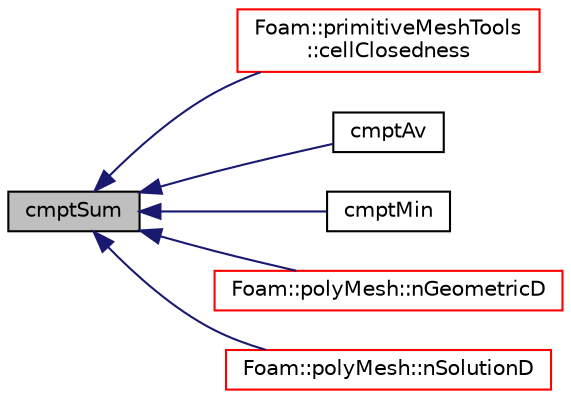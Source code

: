 digraph "cmptSum"
{
  bgcolor="transparent";
  edge [fontname="Helvetica",fontsize="10",labelfontname="Helvetica",labelfontsize="10"];
  node [fontname="Helvetica",fontsize="10",shape=record];
  rankdir="LR";
  Node1 [label="cmptSum",height=0.2,width=0.4,color="black", fillcolor="grey75", style="filled", fontcolor="black"];
  Node1 -> Node2 [dir="back",color="midnightblue",fontsize="10",style="solid",fontname="Helvetica"];
  Node2 [label="Foam::primitiveMeshTools\l::cellClosedness",height=0.2,width=0.4,color="red",URL="$a02010.html#a14b7d320d846c69e1e404e9937f5d63c",tooltip="Generate cell openness and cell ascpect ratio field. "];
  Node1 -> Node3 [dir="back",color="midnightblue",fontsize="10",style="solid",fontname="Helvetica"];
  Node3 [label="cmptAv",height=0.2,width=0.4,color="black",URL="$a10974.html#a577469f94e364d9cbded3b550aece390"];
  Node1 -> Node4 [dir="back",color="midnightblue",fontsize="10",style="solid",fontname="Helvetica"];
  Node4 [label="cmptMin",height=0.2,width=0.4,color="black",URL="$a10974.html#a57ee8b9d1fd1d5ed27e766b2555359e9"];
  Node1 -> Node5 [dir="back",color="midnightblue",fontsize="10",style="solid",fontname="Helvetica"];
  Node5 [label="Foam::polyMesh::nGeometricD",height=0.2,width=0.4,color="red",URL="$a01955.html#a840feffc91ef212d251fd5222d827ab8",tooltip="Return the number of valid geometric dimensions in the mesh. "];
  Node1 -> Node6 [dir="back",color="midnightblue",fontsize="10",style="solid",fontname="Helvetica"];
  Node6 [label="Foam::polyMesh::nSolutionD",height=0.2,width=0.4,color="red",URL="$a01955.html#a061a278c425f5eaa95a0a5ee973a332f",tooltip="Return the number of valid solved-for dimensions in the mesh. "];
}
